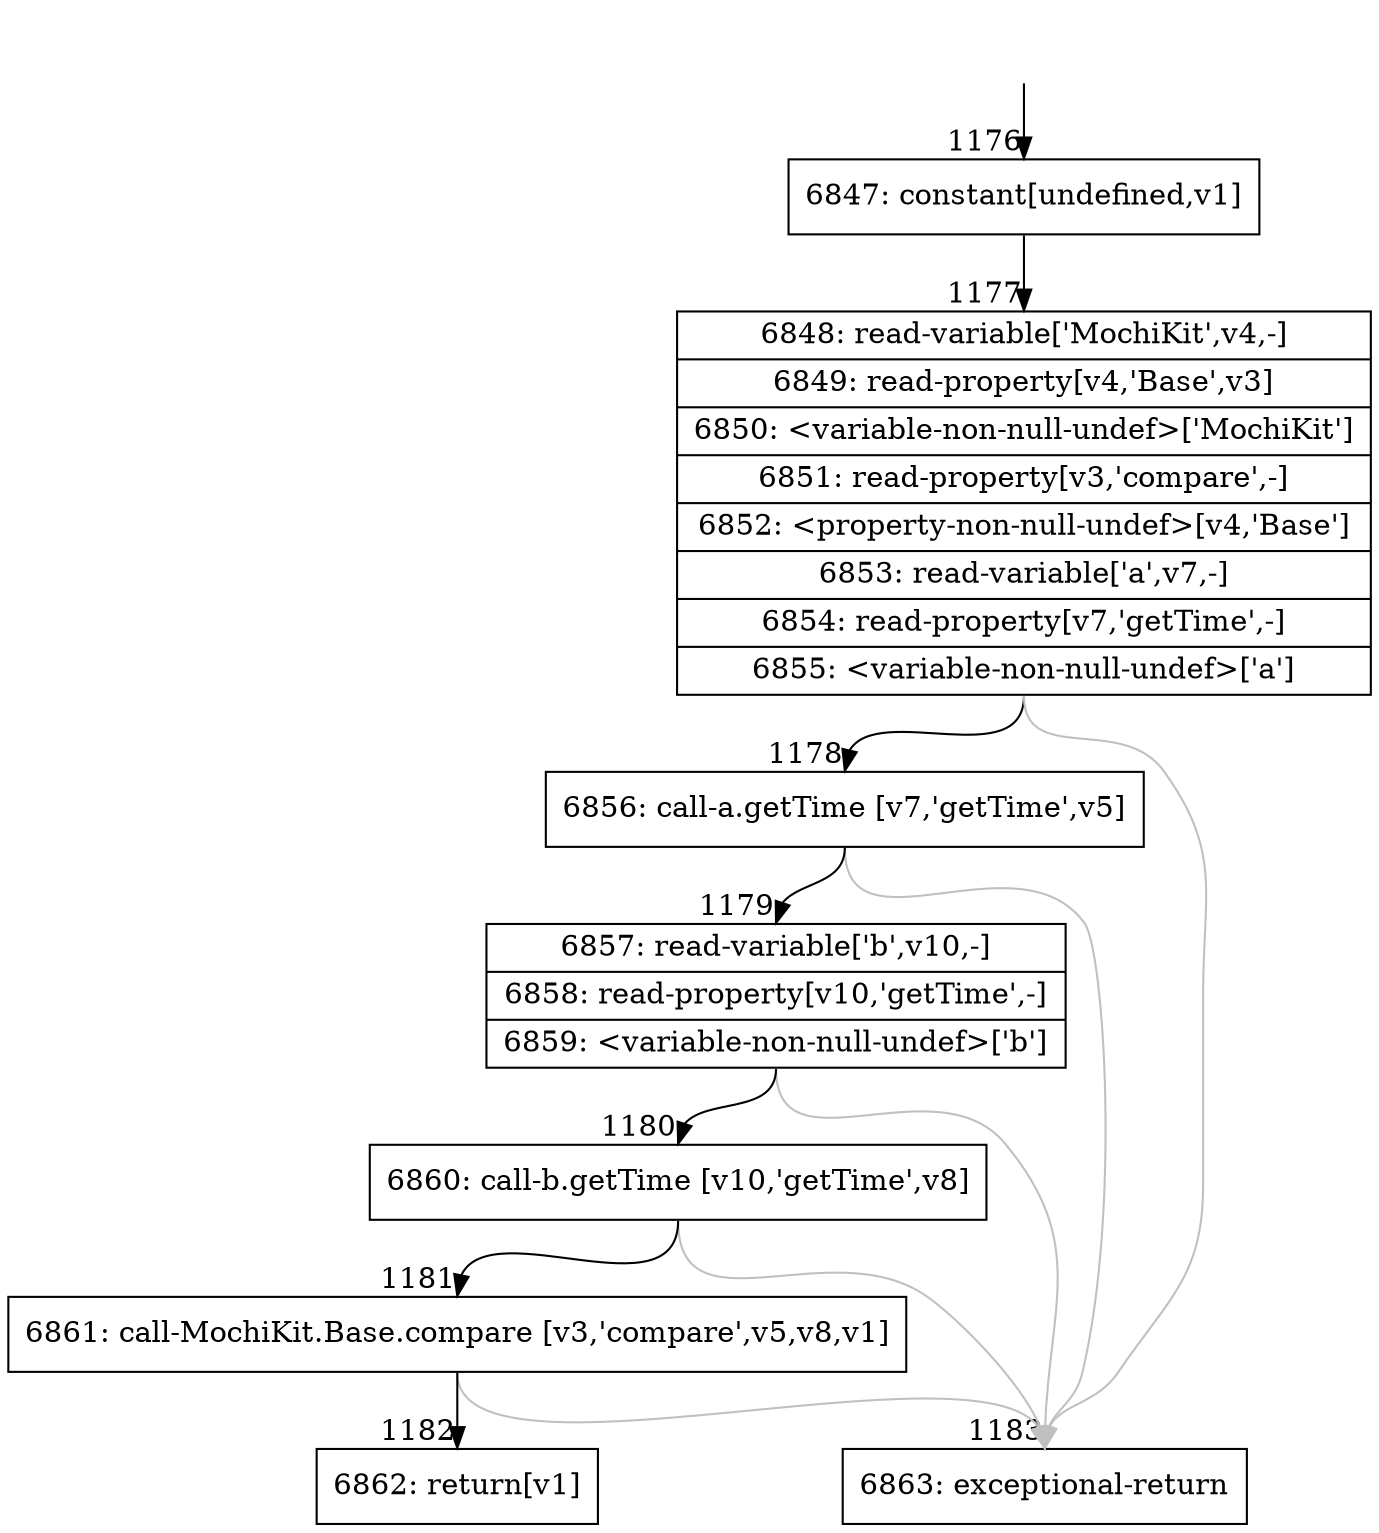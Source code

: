 digraph {
rankdir="TD"
BB_entry83[shape=none,label=""];
BB_entry83 -> BB1176 [tailport=s, headport=n, headlabel="    1176"]
BB1176 [shape=record label="{6847: constant[undefined,v1]}" ] 
BB1176 -> BB1177 [tailport=s, headport=n, headlabel="      1177"]
BB1177 [shape=record label="{6848: read-variable['MochiKit',v4,-]|6849: read-property[v4,'Base',v3]|6850: \<variable-non-null-undef\>['MochiKit']|6851: read-property[v3,'compare',-]|6852: \<property-non-null-undef\>[v4,'Base']|6853: read-variable['a',v7,-]|6854: read-property[v7,'getTime',-]|6855: \<variable-non-null-undef\>['a']}" ] 
BB1177 -> BB1178 [tailport=s, headport=n, headlabel="      1178"]
BB1177 -> BB1183 [tailport=s, headport=n, color=gray, headlabel="      1183"]
BB1178 [shape=record label="{6856: call-a.getTime [v7,'getTime',v5]}" ] 
BB1178 -> BB1179 [tailport=s, headport=n, headlabel="      1179"]
BB1178 -> BB1183 [tailport=s, headport=n, color=gray]
BB1179 [shape=record label="{6857: read-variable['b',v10,-]|6858: read-property[v10,'getTime',-]|6859: \<variable-non-null-undef\>['b']}" ] 
BB1179 -> BB1180 [tailport=s, headport=n, headlabel="      1180"]
BB1179 -> BB1183 [tailport=s, headport=n, color=gray]
BB1180 [shape=record label="{6860: call-b.getTime [v10,'getTime',v8]}" ] 
BB1180 -> BB1181 [tailport=s, headport=n, headlabel="      1181"]
BB1180 -> BB1183 [tailport=s, headport=n, color=gray]
BB1181 [shape=record label="{6861: call-MochiKit.Base.compare [v3,'compare',v5,v8,v1]}" ] 
BB1181 -> BB1182 [tailport=s, headport=n, headlabel="      1182"]
BB1181 -> BB1183 [tailport=s, headport=n, color=gray]
BB1182 [shape=record label="{6862: return[v1]}" ] 
BB1183 [shape=record label="{6863: exceptional-return}" ] 
//#$~ 590
}
